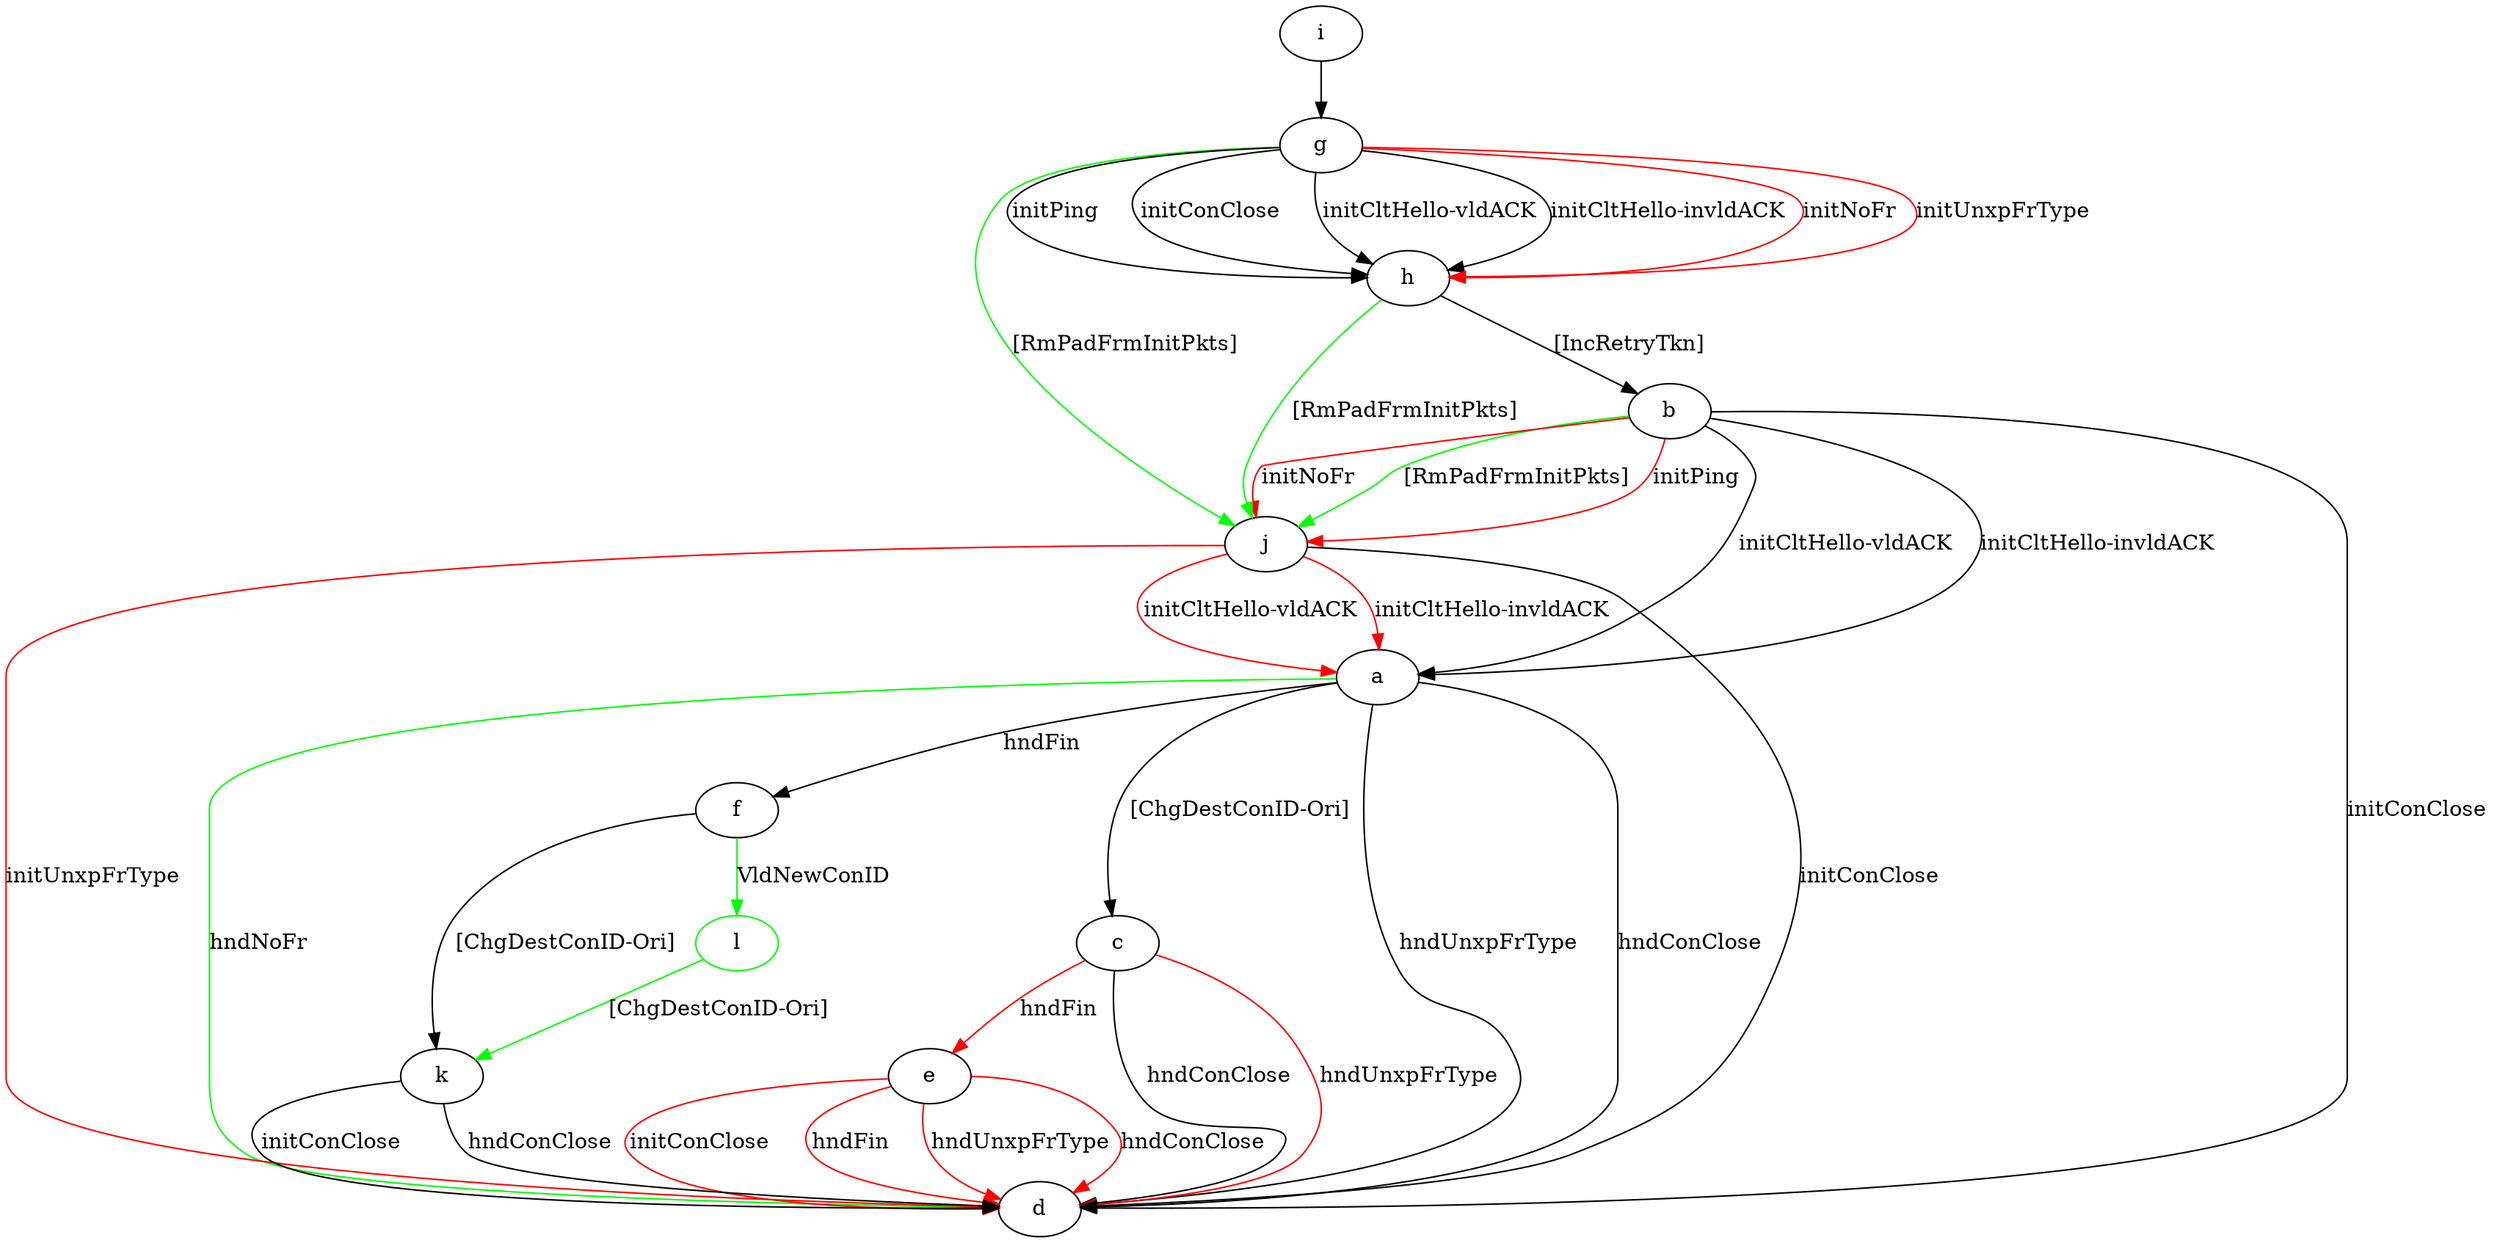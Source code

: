 digraph "" {
	a -> c	[key=0,
		label="[ChgDestConID-Ori] "];
	a -> d	[key=0,
		label="hndUnxpFrType "];
	a -> d	[key=1,
		label="hndConClose "];
	a -> d	[key=2,
		color=green,
		label="hndNoFr "];
	a -> f	[key=0,
		label="hndFin "];
	b -> a	[key=0,
		label="initCltHello-vldACK "];
	b -> a	[key=1,
		label="initCltHello-invldACK "];
	b -> d	[key=0,
		label="initConClose "];
	b -> j	[key=0,
		color=green,
		label="[RmPadFrmInitPkts] "];
	b -> j	[key=1,
		color=red,
		label="initPing "];
	b -> j	[key=2,
		color=red,
		label="initNoFr "];
	c -> d	[key=0,
		label="hndConClose "];
	c -> d	[key=1,
		color=red,
		label="hndUnxpFrType "];
	c -> e	[key=0,
		color=red,
		label="hndFin "];
	e -> d	[key=0,
		color=red,
		label="initConClose "];
	e -> d	[key=1,
		color=red,
		label="hndFin "];
	e -> d	[key=2,
		color=red,
		label="hndUnxpFrType "];
	e -> d	[key=3,
		color=red,
		label="hndConClose "];
	f -> k	[key=0,
		label="[ChgDestConID-Ori] "];
	l	[color=green];
	f -> l	[key=0,
		color=green,
		label="VldNewConID "];
	g -> h	[key=0,
		label="initPing "];
	g -> h	[key=1,
		label="initConClose "];
	g -> h	[key=2,
		label="initCltHello-vldACK "];
	g -> h	[key=3,
		label="initCltHello-invldACK "];
	g -> h	[key=4,
		color=red,
		label="initNoFr "];
	g -> h	[key=5,
		color=red,
		label="initUnxpFrType "];
	g -> j	[key=0,
		color=green,
		label="[RmPadFrmInitPkts] "];
	h -> b	[key=0,
		label="[IncRetryTkn] "];
	h -> j	[key=0,
		color=green,
		label="[RmPadFrmInitPkts] "];
	i -> g	[key=0];
	j -> a	[key=0,
		color=red,
		label="initCltHello-vldACK "];
	j -> a	[key=1,
		color=red,
		label="initCltHello-invldACK "];
	j -> d	[key=0,
		label="initConClose "];
	j -> d	[key=1,
		color=red,
		label="initUnxpFrType "];
	k -> d	[key=0,
		label="initConClose "];
	k -> d	[key=1,
		label="hndConClose "];
	l -> k	[key=0,
		color=green,
		label="[ChgDestConID-Ori] "];
}
